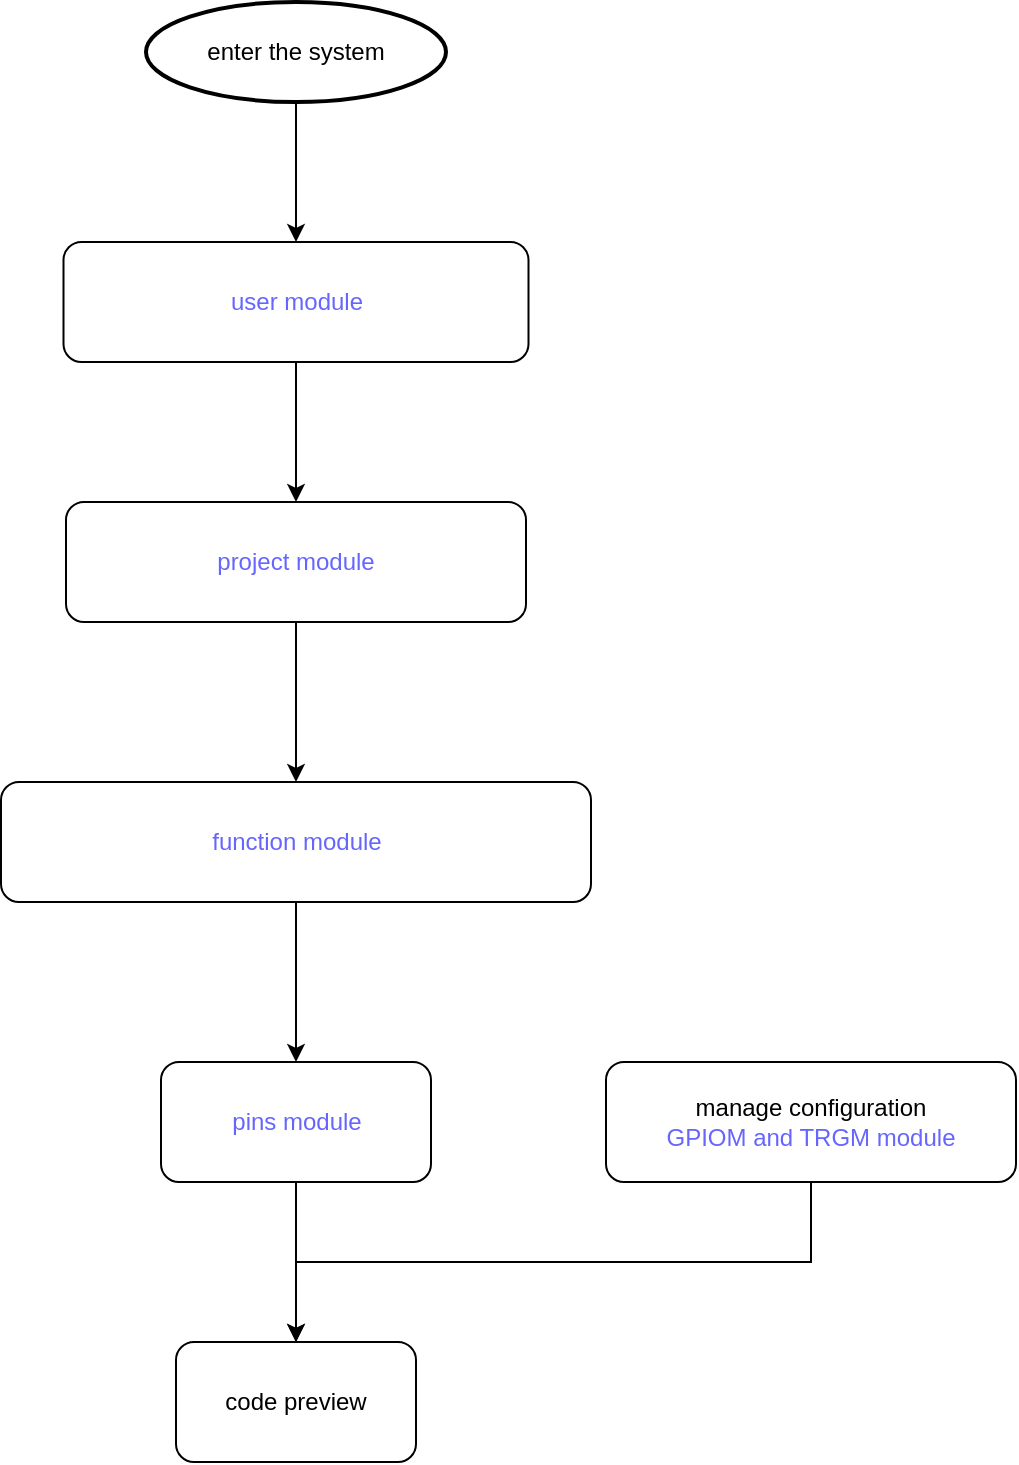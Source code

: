 <mxfile version="21.6.9" type="github">
  <diagram name="第 1 页" id="-1_aYlV6JSasWAmnzmtT">
    <mxGraphModel dx="2074" dy="1118" grid="1" gridSize="10" guides="1" tooltips="1" connect="1" arrows="1" fold="1" page="1" pageScale="1" pageWidth="827" pageHeight="1169" math="0" shadow="0">
      <root>
        <mxCell id="0" />
        <mxCell id="1" parent="0" />
        <mxCell id="fxyppoyk8rkWEEHcyw-h-4" style="edgeStyle=orthogonalEdgeStyle;rounded=0;orthogonalLoop=1;jettySize=auto;html=1;exitX=0.5;exitY=1;exitDx=0;exitDy=0;exitPerimeter=0;entryX=0.5;entryY=0;entryDx=0;entryDy=0;" parent="1" source="fxyppoyk8rkWEEHcyw-h-1" target="fxyppoyk8rkWEEHcyw-h-2" edge="1">
          <mxGeometry relative="1" as="geometry" />
        </mxCell>
        <mxCell id="fxyppoyk8rkWEEHcyw-h-1" value="enter the system" style="strokeWidth=2;html=1;shape=mxgraph.flowchart.start_1;whiteSpace=wrap;" parent="1" vertex="1">
          <mxGeometry x="310" y="140" width="150" height="50" as="geometry" />
        </mxCell>
        <mxCell id="fxyppoyk8rkWEEHcyw-h-5" style="edgeStyle=orthogonalEdgeStyle;rounded=0;orthogonalLoop=1;jettySize=auto;html=1;exitX=0.5;exitY=1;exitDx=0;exitDy=0;entryX=0.5;entryY=0;entryDx=0;entryDy=0;" parent="1" source="fxyppoyk8rkWEEHcyw-h-2" target="fxyppoyk8rkWEEHcyw-h-3" edge="1">
          <mxGeometry relative="1" as="geometry" />
        </mxCell>
        <mxCell id="fxyppoyk8rkWEEHcyw-h-2" value="&lt;font color=&quot;#6666ff&quot;&gt;user module&lt;/font&gt;" style="rounded=1;whiteSpace=wrap;html=1;" parent="1" vertex="1">
          <mxGeometry x="268.75" y="260" width="232.5" height="60" as="geometry" />
        </mxCell>
        <mxCell id="fxyppoyk8rkWEEHcyw-h-7" value="" style="edgeStyle=orthogonalEdgeStyle;rounded=0;orthogonalLoop=1;jettySize=auto;html=1;" parent="1" source="fxyppoyk8rkWEEHcyw-h-3" target="fxyppoyk8rkWEEHcyw-h-6" edge="1">
          <mxGeometry relative="1" as="geometry" />
        </mxCell>
        <mxCell id="fxyppoyk8rkWEEHcyw-h-3" value="&lt;font color=&quot;#6666ff&quot;&gt;project module&lt;/font&gt;" style="rounded=1;whiteSpace=wrap;html=1;" parent="1" vertex="1">
          <mxGeometry x="270" y="390" width="230" height="60" as="geometry" />
        </mxCell>
        <mxCell id="fxyppoyk8rkWEEHcyw-h-9" value="" style="edgeStyle=orthogonalEdgeStyle;rounded=0;orthogonalLoop=1;jettySize=auto;html=1;" parent="1" source="fxyppoyk8rkWEEHcyw-h-6" target="fxyppoyk8rkWEEHcyw-h-8" edge="1">
          <mxGeometry relative="1" as="geometry" />
        </mxCell>
        <mxCell id="fxyppoyk8rkWEEHcyw-h-6" value="&lt;font color=&quot;#6666ff&quot;&gt;function module&lt;/font&gt;" style="whiteSpace=wrap;html=1;rounded=1;" parent="1" vertex="1">
          <mxGeometry x="237.5" y="530" width="295" height="60" as="geometry" />
        </mxCell>
        <mxCell id="fxyppoyk8rkWEEHcyw-h-13" value="" style="edgeStyle=orthogonalEdgeStyle;rounded=0;orthogonalLoop=1;jettySize=auto;html=1;" parent="1" source="fxyppoyk8rkWEEHcyw-h-8" target="fxyppoyk8rkWEEHcyw-h-12" edge="1">
          <mxGeometry relative="1" as="geometry" />
        </mxCell>
        <mxCell id="fxyppoyk8rkWEEHcyw-h-8" value="&lt;font color=&quot;#6666ff&quot;&gt;pins module&lt;/font&gt;" style="whiteSpace=wrap;html=1;rounded=1;" parent="1" vertex="1">
          <mxGeometry x="317.5" y="670" width="135" height="60" as="geometry" />
        </mxCell>
        <mxCell id="fxyppoyk8rkWEEHcyw-h-14" style="edgeStyle=orthogonalEdgeStyle;rounded=0;orthogonalLoop=1;jettySize=auto;html=1;exitX=0.5;exitY=1;exitDx=0;exitDy=0;entryX=0.5;entryY=0;entryDx=0;entryDy=0;" parent="1" source="fxyppoyk8rkWEEHcyw-h-10" target="fxyppoyk8rkWEEHcyw-h-12" edge="1">
          <mxGeometry relative="1" as="geometry" />
        </mxCell>
        <mxCell id="fxyppoyk8rkWEEHcyw-h-10" value="manage configuration&lt;br&gt;&lt;font color=&quot;#6666ff&quot;&gt;GPIOM and TRGM module&lt;/font&gt;" style="whiteSpace=wrap;html=1;rounded=1;" parent="1" vertex="1">
          <mxGeometry x="540" y="670" width="205" height="60" as="geometry" />
        </mxCell>
        <mxCell id="fxyppoyk8rkWEEHcyw-h-12" value="code preview" style="whiteSpace=wrap;html=1;rounded=1;" parent="1" vertex="1">
          <mxGeometry x="325" y="810" width="120" height="60" as="geometry" />
        </mxCell>
      </root>
    </mxGraphModel>
  </diagram>
</mxfile>
